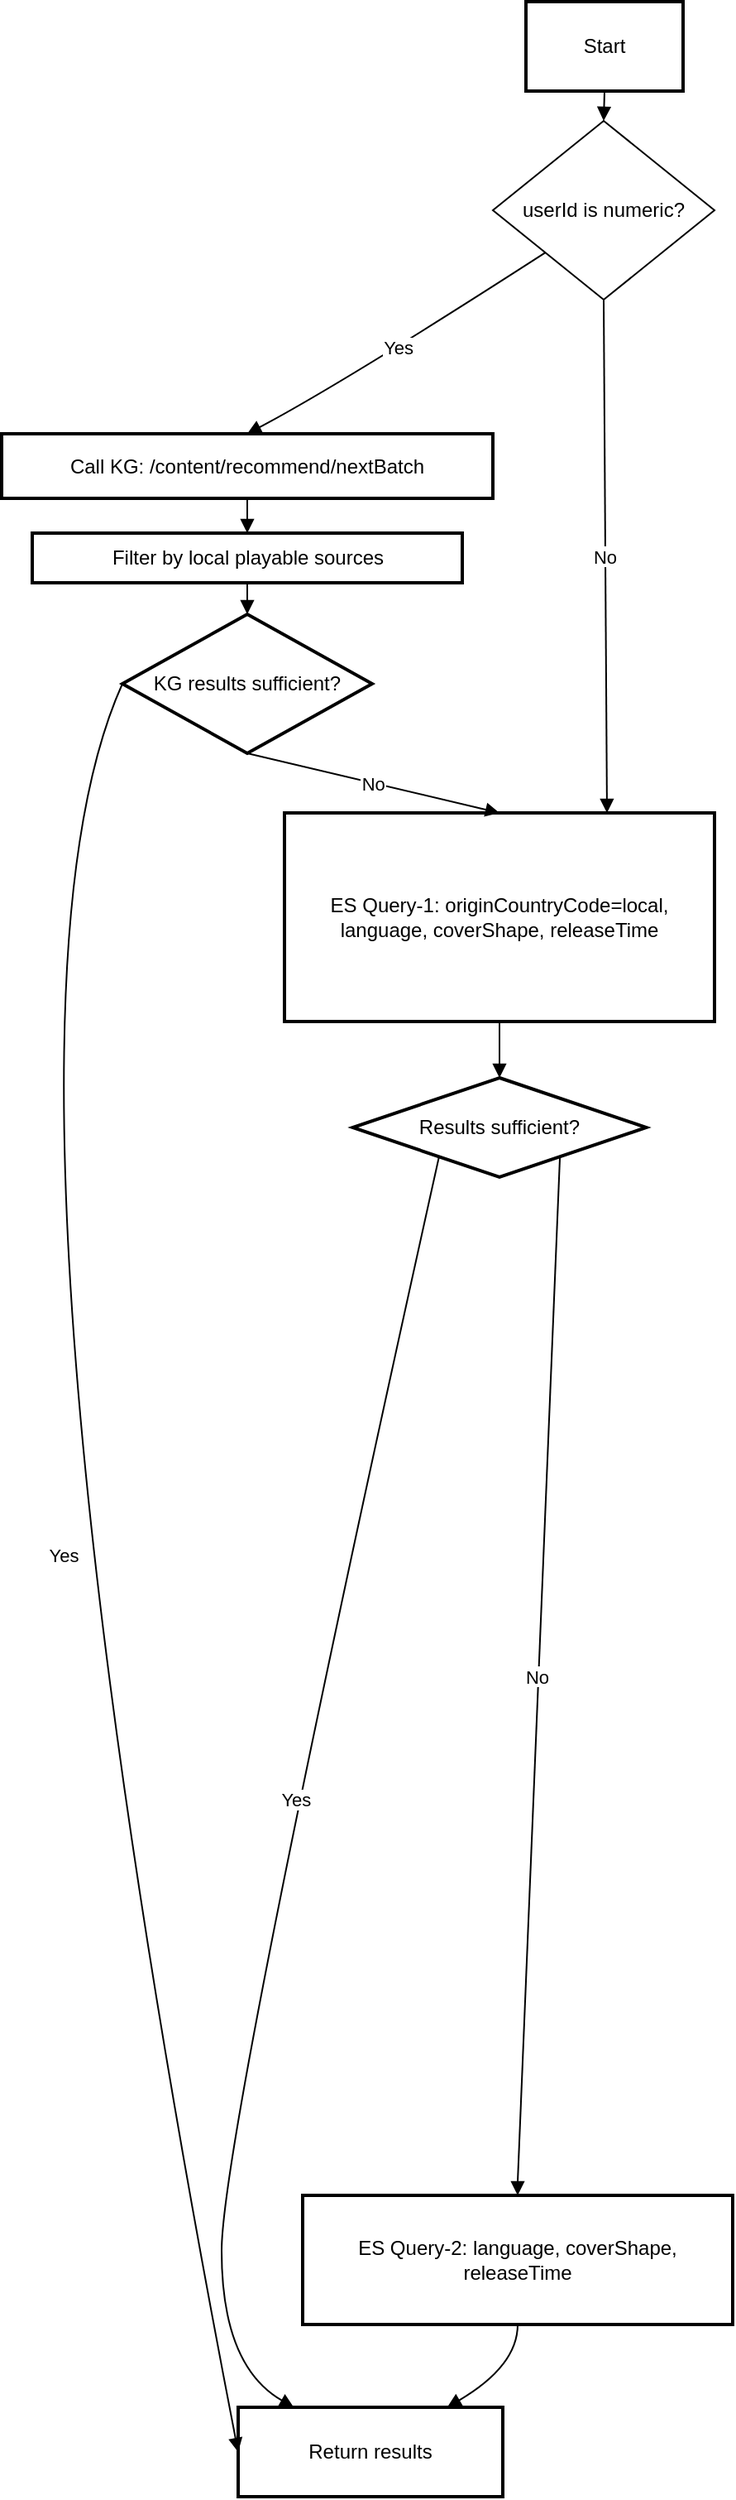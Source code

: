<mxfile version="27.1.3" pages="2">
  <diagram name="个性化推荐" id="G0H7IyGnrjpmIYspU1El">
    <mxGraphModel dx="1378" dy="764" grid="1" gridSize="10" guides="1" tooltips="1" connect="1" arrows="1" fold="1" page="1" pageScale="1" pageWidth="827" pageHeight="1169" math="0" shadow="0">
      <root>
        <mxCell id="0" />
        <mxCell id="1" parent="0" />
        <mxCell id="TEBb85Tj5FxcyDQN6sWw-12" value="Start" style="whiteSpace=wrap;strokeWidth=2;" vertex="1" parent="1">
          <mxGeometry x="390" y="20" width="95" height="54" as="geometry" />
        </mxCell>
        <mxCell id="TEBb85Tj5FxcyDQN6sWw-13" value="userId is numeric?" style="rhombus;strokeWidth=1;whiteSpace=wrap;" vertex="1" parent="1">
          <mxGeometry x="370" y="92" width="134" height="108" as="geometry" />
        </mxCell>
        <mxCell id="TEBb85Tj5FxcyDQN6sWw-14" value="Call KG: /content/recommend/nextBatch" style="whiteSpace=wrap;strokeWidth=2;" vertex="1" parent="1">
          <mxGeometry x="73" y="281" width="297" height="39" as="geometry" />
        </mxCell>
        <mxCell id="TEBb85Tj5FxcyDQN6sWw-15" value="Filter by local playable sources" style="whiteSpace=wrap;strokeWidth=2;" vertex="1" parent="1">
          <mxGeometry x="91.5" y="341" width="260" height="30" as="geometry" />
        </mxCell>
        <mxCell id="TEBb85Tj5FxcyDQN6sWw-16" value="KG results sufficient?" style="rhombus;strokeWidth=2;whiteSpace=wrap;" vertex="1" parent="1">
          <mxGeometry x="146" y="390" width="151" height="84" as="geometry" />
        </mxCell>
        <mxCell id="TEBb85Tj5FxcyDQN6sWw-18" value="ES Query-1: originCountryCode=local, language, coverShape, releaseTime" style="whiteSpace=wrap;strokeWidth=2;" vertex="1" parent="1">
          <mxGeometry x="244" y="510" width="260" height="126" as="geometry" />
        </mxCell>
        <mxCell id="TEBb85Tj5FxcyDQN6sWw-19" value="Results sufficient?" style="rhombus;strokeWidth=2;whiteSpace=wrap;" vertex="1" parent="1">
          <mxGeometry x="285.25" y="670" width="177.5" height="60" as="geometry" />
        </mxCell>
        <mxCell id="TEBb85Tj5FxcyDQN6sWw-20" value="ES Query-2: language, coverShape, releaseTime" style="whiteSpace=wrap;strokeWidth=2;" vertex="1" parent="1">
          <mxGeometry x="255" y="1345" width="260" height="78" as="geometry" />
        </mxCell>
        <mxCell id="TEBb85Tj5FxcyDQN6sWw-21" value="Return results" style="whiteSpace=wrap;strokeWidth=2;" vertex="1" parent="1">
          <mxGeometry x="216" y="1473" width="160" height="54" as="geometry" />
        </mxCell>
        <mxCell id="TEBb85Tj5FxcyDQN6sWw-22" value="" style="curved=1;startArrow=none;endArrow=block;exitX=0.5;exitY=1;entryX=0.5;entryY=0;rounded=0;" edge="1" parent="1" source="TEBb85Tj5FxcyDQN6sWw-12" target="TEBb85Tj5FxcyDQN6sWw-13">
          <mxGeometry relative="1" as="geometry">
            <Array as="points" />
          </mxGeometry>
        </mxCell>
        <mxCell id="TEBb85Tj5FxcyDQN6sWw-23" value="Yes" style="curved=1;startArrow=none;endArrow=block;exitX=0;exitY=0.95;entryX=0.5;entryY=0;rounded=0;" edge="1" parent="1" source="TEBb85Tj5FxcyDQN6sWw-13" target="TEBb85Tj5FxcyDQN6sWw-14">
          <mxGeometry relative="1" as="geometry">
            <Array as="points">
              <mxPoint x="280" y="250" />
            </Array>
          </mxGeometry>
        </mxCell>
        <mxCell id="TEBb85Tj5FxcyDQN6sWw-24" value="" style="curved=1;startArrow=none;endArrow=block;exitX=0.5;exitY=1;entryX=0.5;entryY=0;rounded=0;" edge="1" parent="1" source="TEBb85Tj5FxcyDQN6sWw-14" target="TEBb85Tj5FxcyDQN6sWw-15">
          <mxGeometry relative="1" as="geometry">
            <Array as="points" />
          </mxGeometry>
        </mxCell>
        <mxCell id="TEBb85Tj5FxcyDQN6sWw-25" value="" style="curved=1;startArrow=none;endArrow=block;exitX=0.5;exitY=1;entryX=0.5;entryY=0;rounded=0;" edge="1" parent="1" source="TEBb85Tj5FxcyDQN6sWw-15" target="TEBb85Tj5FxcyDQN6sWw-16">
          <mxGeometry relative="1" as="geometry">
            <Array as="points" />
          </mxGeometry>
        </mxCell>
        <mxCell id="TEBb85Tj5FxcyDQN6sWw-26" value="No" style="curved=1;startArrow=none;endArrow=block;exitX=0.5;exitY=1;rounded=0;exitDx=0;exitDy=0;entryX=0.75;entryY=0;entryDx=0;entryDy=0;" edge="1" parent="1" source="TEBb85Tj5FxcyDQN6sWw-13" target="TEBb85Tj5FxcyDQN6sWw-18">
          <mxGeometry relative="1" as="geometry">
            <Array as="points" />
            <mxPoint x="578.5" y="391" as="targetPoint" />
          </mxGeometry>
        </mxCell>
        <mxCell id="TEBb85Tj5FxcyDQN6sWw-27" value="No" style="curved=1;startArrow=none;endArrow=block;exitX=0.5;exitY=1;entryX=0.5;entryY=0;rounded=0;" edge="1" parent="1" source="TEBb85Tj5FxcyDQN6sWw-16" target="TEBb85Tj5FxcyDQN6sWw-18">
          <mxGeometry relative="1" as="geometry">
            <Array as="points" />
          </mxGeometry>
        </mxCell>
        <mxCell id="TEBb85Tj5FxcyDQN6sWw-28" value="" style="curved=1;startArrow=none;endArrow=block;exitX=0.5;exitY=1;entryX=0.5;entryY=0;rounded=0;" edge="1" parent="1" source="TEBb85Tj5FxcyDQN6sWw-18" target="TEBb85Tj5FxcyDQN6sWw-19">
          <mxGeometry relative="1" as="geometry">
            <Array as="points" />
          </mxGeometry>
        </mxCell>
        <mxCell id="TEBb85Tj5FxcyDQN6sWw-29" value="No" style="curved=1;startArrow=none;endArrow=block;exitX=0.85;exitY=1;entryX=0.5;entryY=0;rounded=0;" edge="1" parent="1" source="TEBb85Tj5FxcyDQN6sWw-19" target="TEBb85Tj5FxcyDQN6sWw-20">
          <mxGeometry relative="1" as="geometry">
            <Array as="points">
              <mxPoint x="385" y="1309" />
            </Array>
          </mxGeometry>
        </mxCell>
        <mxCell id="TEBb85Tj5FxcyDQN6sWw-30" value="Yes" style="curved=1;startArrow=none;endArrow=block;exitX=0.15;exitY=1;entryX=0.21;entryY=0;rounded=0;" edge="1" parent="1" source="TEBb85Tj5FxcyDQN6sWw-19" target="TEBb85Tj5FxcyDQN6sWw-21">
          <mxGeometry relative="1" as="geometry">
            <Array as="points">
              <mxPoint x="206" y="1309" />
              <mxPoint x="206" y="1448" />
            </Array>
          </mxGeometry>
        </mxCell>
        <mxCell id="TEBb85Tj5FxcyDQN6sWw-31" value="" style="curved=1;startArrow=none;endArrow=block;exitX=0.5;exitY=1;entryX=0.79;entryY=0;rounded=0;" edge="1" parent="1" source="TEBb85Tj5FxcyDQN6sWw-20" target="TEBb85Tj5FxcyDQN6sWw-21">
          <mxGeometry relative="1" as="geometry">
            <Array as="points">
              <mxPoint x="385" y="1448" />
            </Array>
          </mxGeometry>
        </mxCell>
        <mxCell id="TEBb85Tj5FxcyDQN6sWw-33" value="Yes" style="curved=1;startArrow=none;endArrow=block;exitX=0;exitY=0.5;entryX=0;entryY=0.5;rounded=0;exitDx=0;exitDy=0;entryDx=0;entryDy=0;" edge="1" parent="1" source="TEBb85Tj5FxcyDQN6sWw-16" target="TEBb85Tj5FxcyDQN6sWw-21">
          <mxGeometry relative="1" as="geometry">
            <Array as="points">
              <mxPoint x="50" y="645" />
            </Array>
            <mxPoint x="143" y="560" as="sourcePoint" />
            <mxPoint x="50" y="681" as="targetPoint" />
          </mxGeometry>
        </mxCell>
      </root>
    </mxGraphModel>
  </diagram>
  <diagram id="-gYIluC29oDaU4h5rxoa" name="相似推荐">
    <mxGraphModel dx="1378" dy="764" grid="1" gridSize="10" guides="1" tooltips="1" connect="1" arrows="1" fold="1" page="1" pageScale="1" pageWidth="827" pageHeight="1169" math="0" shadow="0">
      <root>
        <mxCell id="0" />
        <mxCell id="1" parent="0" />
        <mxCell id="7xzMSteyIXWfxa7V5cFR-1" value="Start" style="whiteSpace=wrap;strokeWidth=2;" vertex="1" parent="1">
          <mxGeometry x="290" y="20" width="95" height="54" as="geometry" />
        </mxCell>
        <mxCell id="7xzMSteyIXWfxa7V5cFR-2" value="Has standard category?" style="rhombus;strokeWidth=2;whiteSpace=wrap;" vertex="1" parent="1">
          <mxGeometry x="228" y="94" width="219" height="219" as="geometry" />
        </mxCell>
        <mxCell id="7xzMSteyIXWfxa7V5cFR-3" value="Use standard category" style="whiteSpace=wrap;strokeWidth=2;" vertex="1" parent="1">
          <mxGeometry x="104" y="416" width="220" height="54" as="geometry" />
        </mxCell>
        <mxCell id="7xzMSteyIXWfxa7V5cFR-4" value="Use CP category" style="whiteSpace=wrap;strokeWidth=2;" vertex="1" parent="1">
          <mxGeometry x="374" y="416" width="176" height="54" as="geometry" />
        </mxCell>
        <mxCell id="7xzMSteyIXWfxa7V5cFR-5" value="Call KG: /content/recommend/similar" style="whiteSpace=wrap;strokeWidth=2;" vertex="1" parent="1">
          <mxGeometry x="201" y="520" width="273" height="78" as="geometry" />
        </mxCell>
        <mxCell id="7xzMSteyIXWfxa7V5cFR-6" value="Filter by local playable sources" style="whiteSpace=wrap;strokeWidth=2;" vertex="1" parent="1">
          <mxGeometry x="208" y="648" width="260" height="78" as="geometry" />
        </mxCell>
        <mxCell id="7xzMSteyIXWfxa7V5cFR-7" value="KG results sufficient?" style="rhombus;strokeWidth=2;whiteSpace=wrap;" vertex="1" parent="1">
          <mxGeometry x="235" y="776" width="205" height="205" as="geometry" />
        </mxCell>
        <mxCell id="7xzMSteyIXWfxa7V5cFR-8" value="ES Query-1: originCountryCode=local, language, coverShape, releaseTime,exclude dataId,target category" style="whiteSpace=wrap;strokeWidth=2;" vertex="1" parent="1">
          <mxGeometry x="208" y="1055" width="260" height="126" as="geometry" />
        </mxCell>
        <mxCell id="7xzMSteyIXWfxa7V5cFR-9" value="Results sufficient?" style="rhombus;strokeWidth=2;whiteSpace=wrap;" vertex="1" parent="1">
          <mxGeometry x="246" y="1231" width="183" height="183" as="geometry" />
        </mxCell>
        <mxCell id="7xzMSteyIXWfxa7V5cFR-10" value="ES Query-2: language, coverShape, releaseTime,exclude dataId,target category" style="whiteSpace=wrap;strokeWidth=2;" vertex="1" parent="1">
          <mxGeometry x="297" y="1486" width="260" height="78" as="geometry" />
        </mxCell>
        <mxCell id="7xzMSteyIXWfxa7V5cFR-11" value="Return results" style="whiteSpace=wrap;strokeWidth=2;" vertex="1" parent="1">
          <mxGeometry x="258" y="1614" width="160" height="54" as="geometry" />
        </mxCell>
        <mxCell id="7xzMSteyIXWfxa7V5cFR-13" value="" style="curved=1;startArrow=none;endArrow=block;exitX=0.5;exitY=1;entryX=0.5;entryY=0;rounded=0;" edge="1" parent="1" source="7xzMSteyIXWfxa7V5cFR-1" target="7xzMSteyIXWfxa7V5cFR-2">
          <mxGeometry relative="1" as="geometry">
            <Array as="points" />
          </mxGeometry>
        </mxCell>
        <mxCell id="7xzMSteyIXWfxa7V5cFR-14" value="Yes" style="curved=1;startArrow=none;endArrow=block;exitX=0.08;exitY=1;entryX=0.5;entryY=0.01;rounded=0;" edge="1" parent="1" source="7xzMSteyIXWfxa7V5cFR-2" target="7xzMSteyIXWfxa7V5cFR-3">
          <mxGeometry relative="1" as="geometry">
            <Array as="points">
              <mxPoint x="214" y="380" />
            </Array>
          </mxGeometry>
        </mxCell>
        <mxCell id="7xzMSteyIXWfxa7V5cFR-15" value="No" style="curved=1;startArrow=none;endArrow=block;exitX=0.93;exitY=1;entryX=0.5;entryY=0.01;rounded=0;" edge="1" parent="1" source="7xzMSteyIXWfxa7V5cFR-2" target="7xzMSteyIXWfxa7V5cFR-4">
          <mxGeometry relative="1" as="geometry">
            <Array as="points">
              <mxPoint x="462" y="380" />
            </Array>
          </mxGeometry>
        </mxCell>
        <mxCell id="7xzMSteyIXWfxa7V5cFR-16" value="" style="curved=1;startArrow=none;endArrow=block;exitX=0.5;exitY=1.01;entryX=0.22;entryY=0.01;rounded=0;" edge="1" parent="1" source="7xzMSteyIXWfxa7V5cFR-3" target="7xzMSteyIXWfxa7V5cFR-5">
          <mxGeometry relative="1" as="geometry">
            <Array as="points">
              <mxPoint x="214" y="495" />
            </Array>
          </mxGeometry>
        </mxCell>
        <mxCell id="7xzMSteyIXWfxa7V5cFR-17" value="" style="curved=1;startArrow=none;endArrow=block;exitX=0.5;exitY=1.01;entryX=0.78;entryY=0.01;rounded=0;" edge="1" parent="1" source="7xzMSteyIXWfxa7V5cFR-4" target="7xzMSteyIXWfxa7V5cFR-5">
          <mxGeometry relative="1" as="geometry">
            <Array as="points">
              <mxPoint x="462" y="495" />
            </Array>
          </mxGeometry>
        </mxCell>
        <mxCell id="7xzMSteyIXWfxa7V5cFR-18" value="" style="curved=1;startArrow=none;endArrow=block;exitX=0.5;exitY=1.01;entryX=0.5;entryY=0.01;rounded=0;" edge="1" parent="1" source="7xzMSteyIXWfxa7V5cFR-5" target="7xzMSteyIXWfxa7V5cFR-6">
          <mxGeometry relative="1" as="geometry">
            <Array as="points" />
          </mxGeometry>
        </mxCell>
        <mxCell id="7xzMSteyIXWfxa7V5cFR-19" value="" style="curved=1;startArrow=none;endArrow=block;exitX=0.5;exitY=1.01;entryX=0.5;entryY=0;rounded=0;" edge="1" parent="1" source="7xzMSteyIXWfxa7V5cFR-6" target="7xzMSteyIXWfxa7V5cFR-7">
          <mxGeometry relative="1" as="geometry">
            <Array as="points" />
          </mxGeometry>
        </mxCell>
        <mxCell id="7xzMSteyIXWfxa7V5cFR-20" value="No" style="curved=1;startArrow=none;endArrow=block;exitX=0.5;exitY=1;entryX=0.5;entryY=0;rounded=0;" edge="1" parent="1" source="7xzMSteyIXWfxa7V5cFR-7" target="7xzMSteyIXWfxa7V5cFR-8">
          <mxGeometry relative="1" as="geometry">
            <Array as="points" />
          </mxGeometry>
        </mxCell>
        <mxCell id="7xzMSteyIXWfxa7V5cFR-21" value="" style="curved=1;startArrow=none;endArrow=block;exitX=0.5;exitY=1;entryX=0.5;entryY=0;rounded=0;" edge="1" parent="1" source="7xzMSteyIXWfxa7V5cFR-8" target="7xzMSteyIXWfxa7V5cFR-9">
          <mxGeometry relative="1" as="geometry">
            <Array as="points" />
          </mxGeometry>
        </mxCell>
        <mxCell id="7xzMSteyIXWfxa7V5cFR-22" value="No" style="curved=1;startArrow=none;endArrow=block;exitX=0.85;exitY=1;entryX=0.5;entryY=0;rounded=0;" edge="1" parent="1" source="7xzMSteyIXWfxa7V5cFR-9" target="7xzMSteyIXWfxa7V5cFR-10">
          <mxGeometry relative="1" as="geometry">
            <Array as="points">
              <mxPoint x="427" y="1450" />
            </Array>
          </mxGeometry>
        </mxCell>
        <mxCell id="7xzMSteyIXWfxa7V5cFR-23" value="Yes" style="curved=1;startArrow=none;endArrow=block;exitX=0.15;exitY=1;entryX=0.21;entryY=0.01;rounded=0;" edge="1" parent="1" source="7xzMSteyIXWfxa7V5cFR-9" target="7xzMSteyIXWfxa7V5cFR-11">
          <mxGeometry relative="1" as="geometry">
            <Array as="points">
              <mxPoint x="248" y="1450" />
              <mxPoint x="248" y="1589" />
            </Array>
          </mxGeometry>
        </mxCell>
        <mxCell id="7xzMSteyIXWfxa7V5cFR-24" value="" style="curved=1;startArrow=none;endArrow=block;exitX=0.5;exitY=1;entryX=0.79;entryY=0.01;rounded=0;" edge="1" parent="1" source="7xzMSteyIXWfxa7V5cFR-10" target="7xzMSteyIXWfxa7V5cFR-11">
          <mxGeometry relative="1" as="geometry">
            <Array as="points">
              <mxPoint x="427" y="1589" />
            </Array>
          </mxGeometry>
        </mxCell>
        <mxCell id="7xzMSteyIXWfxa7V5cFR-25" value="Yes" style="curved=1;startArrow=none;endArrow=block;exitX=0.08;exitY=1;rounded=0;entryX=0;entryY=0.75;entryDx=0;entryDy=0;" edge="1" parent="1" target="7xzMSteyIXWfxa7V5cFR-11">
          <mxGeometry relative="1" as="geometry">
            <Array as="points">
              <mxPoint x="120" y="940" />
              <mxPoint x="100" y="1060" />
            </Array>
            <mxPoint x="251" y="890" as="sourcePoint" />
            <mxPoint x="110" y="1380" as="targetPoint" />
          </mxGeometry>
        </mxCell>
      </root>
    </mxGraphModel>
  </diagram>
</mxfile>
